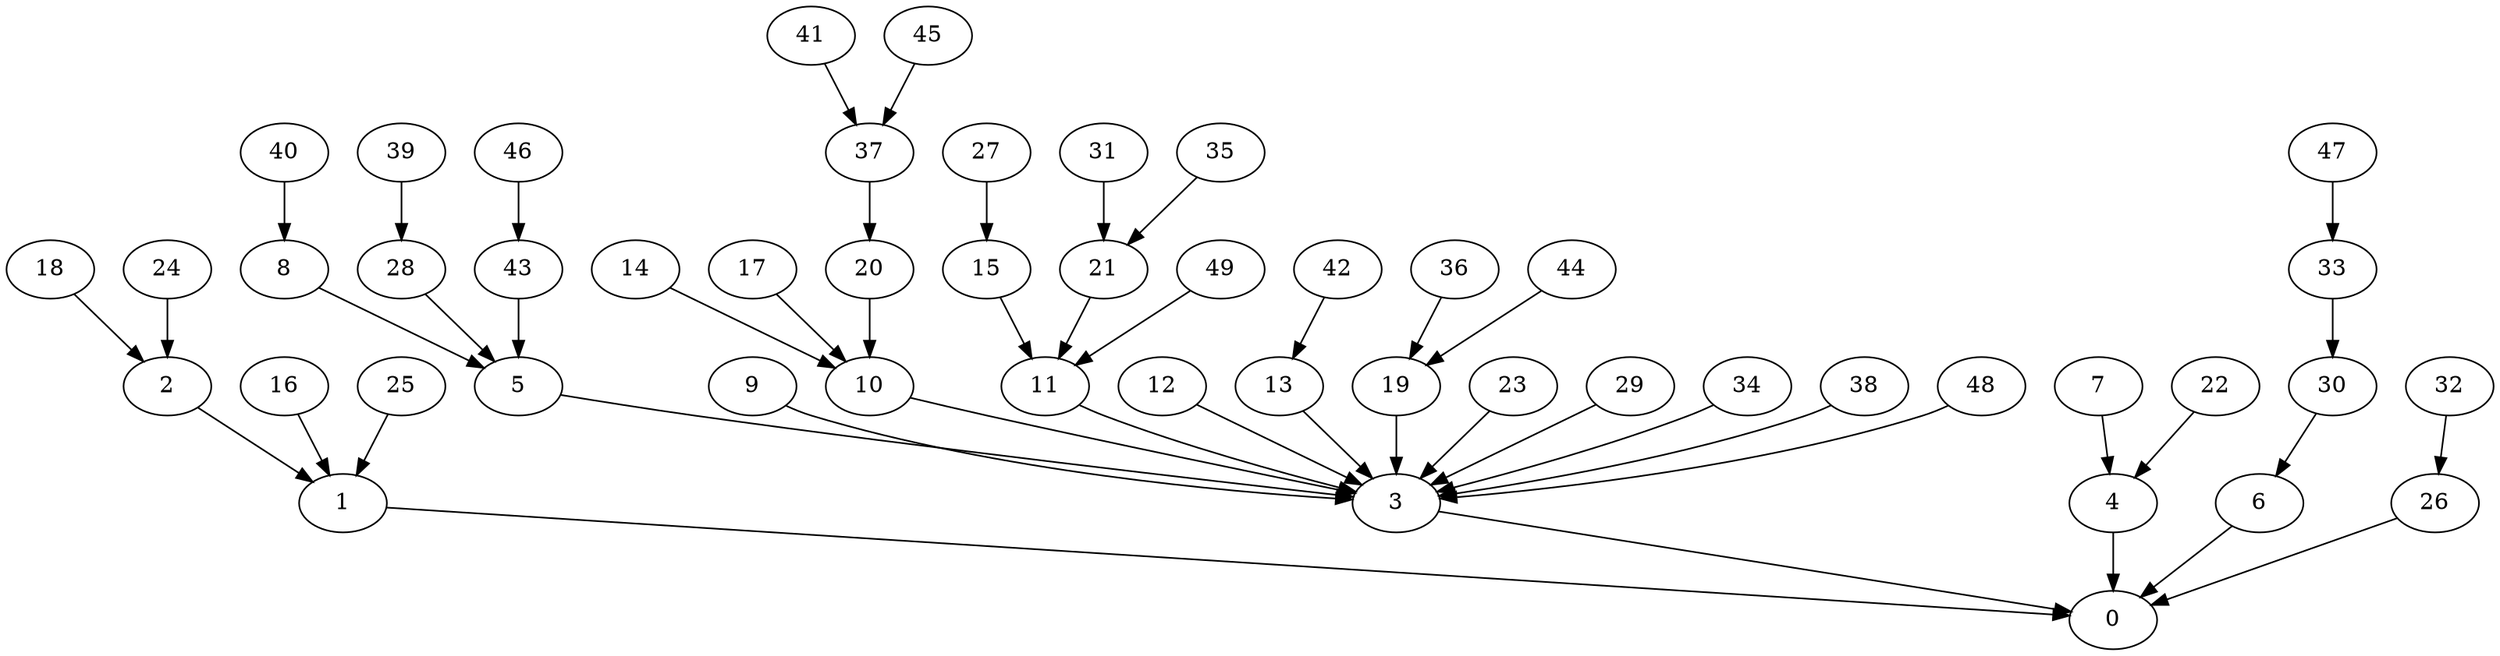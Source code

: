 /* Created by igraph 0.6.5 */
digraph {
  0;
  1;
  2;
  3;
  4;
  5;
  6;
  7;
  8;
  9;
  10;
  11;
  12;
  13;
  14;
  15;
  16;
  17;
  18;
  19;
  20;
  21;
  22;
  23;
  24;
  25;
  26;
  27;
  28;
  29;
  30;
  31;
  32;
  33;
  34;
  35;
  36;
  37;
  38;
  39;
  40;
  41;
  42;
  43;
  44;
  45;
  46;
  47;
  48;
  49;

  1 -> 0;
  2 -> 1;
  3 -> 0;
  4 -> 0;
  5 -> 3;
  6 -> 0;
  7 -> 4;
  8 -> 5;
  9 -> 3;
  10 -> 3;
  11 -> 3;
  12 -> 3;
  13 -> 3;
  14 -> 10;
  15 -> 11;
  16 -> 1;
  17 -> 10;
  18 -> 2;
  19 -> 3;
  20 -> 10;
  21 -> 11;
  22 -> 4;
  23 -> 3;
  24 -> 2;
  25 -> 1;
  26 -> 0;
  27 -> 15;
  28 -> 5;
  29 -> 3;
  30 -> 6;
  31 -> 21;
  32 -> 26;
  33 -> 30;
  34 -> 3;
  35 -> 21;
  36 -> 19;
  37 -> 20;
  38 -> 3;
  39 -> 28;
  40 -> 8;
  41 -> 37;
  42 -> 13;
  43 -> 5;
  44 -> 19;
  45 -> 37;
  46 -> 43;
  47 -> 33;
  48 -> 3;
  49 -> 11;
}
